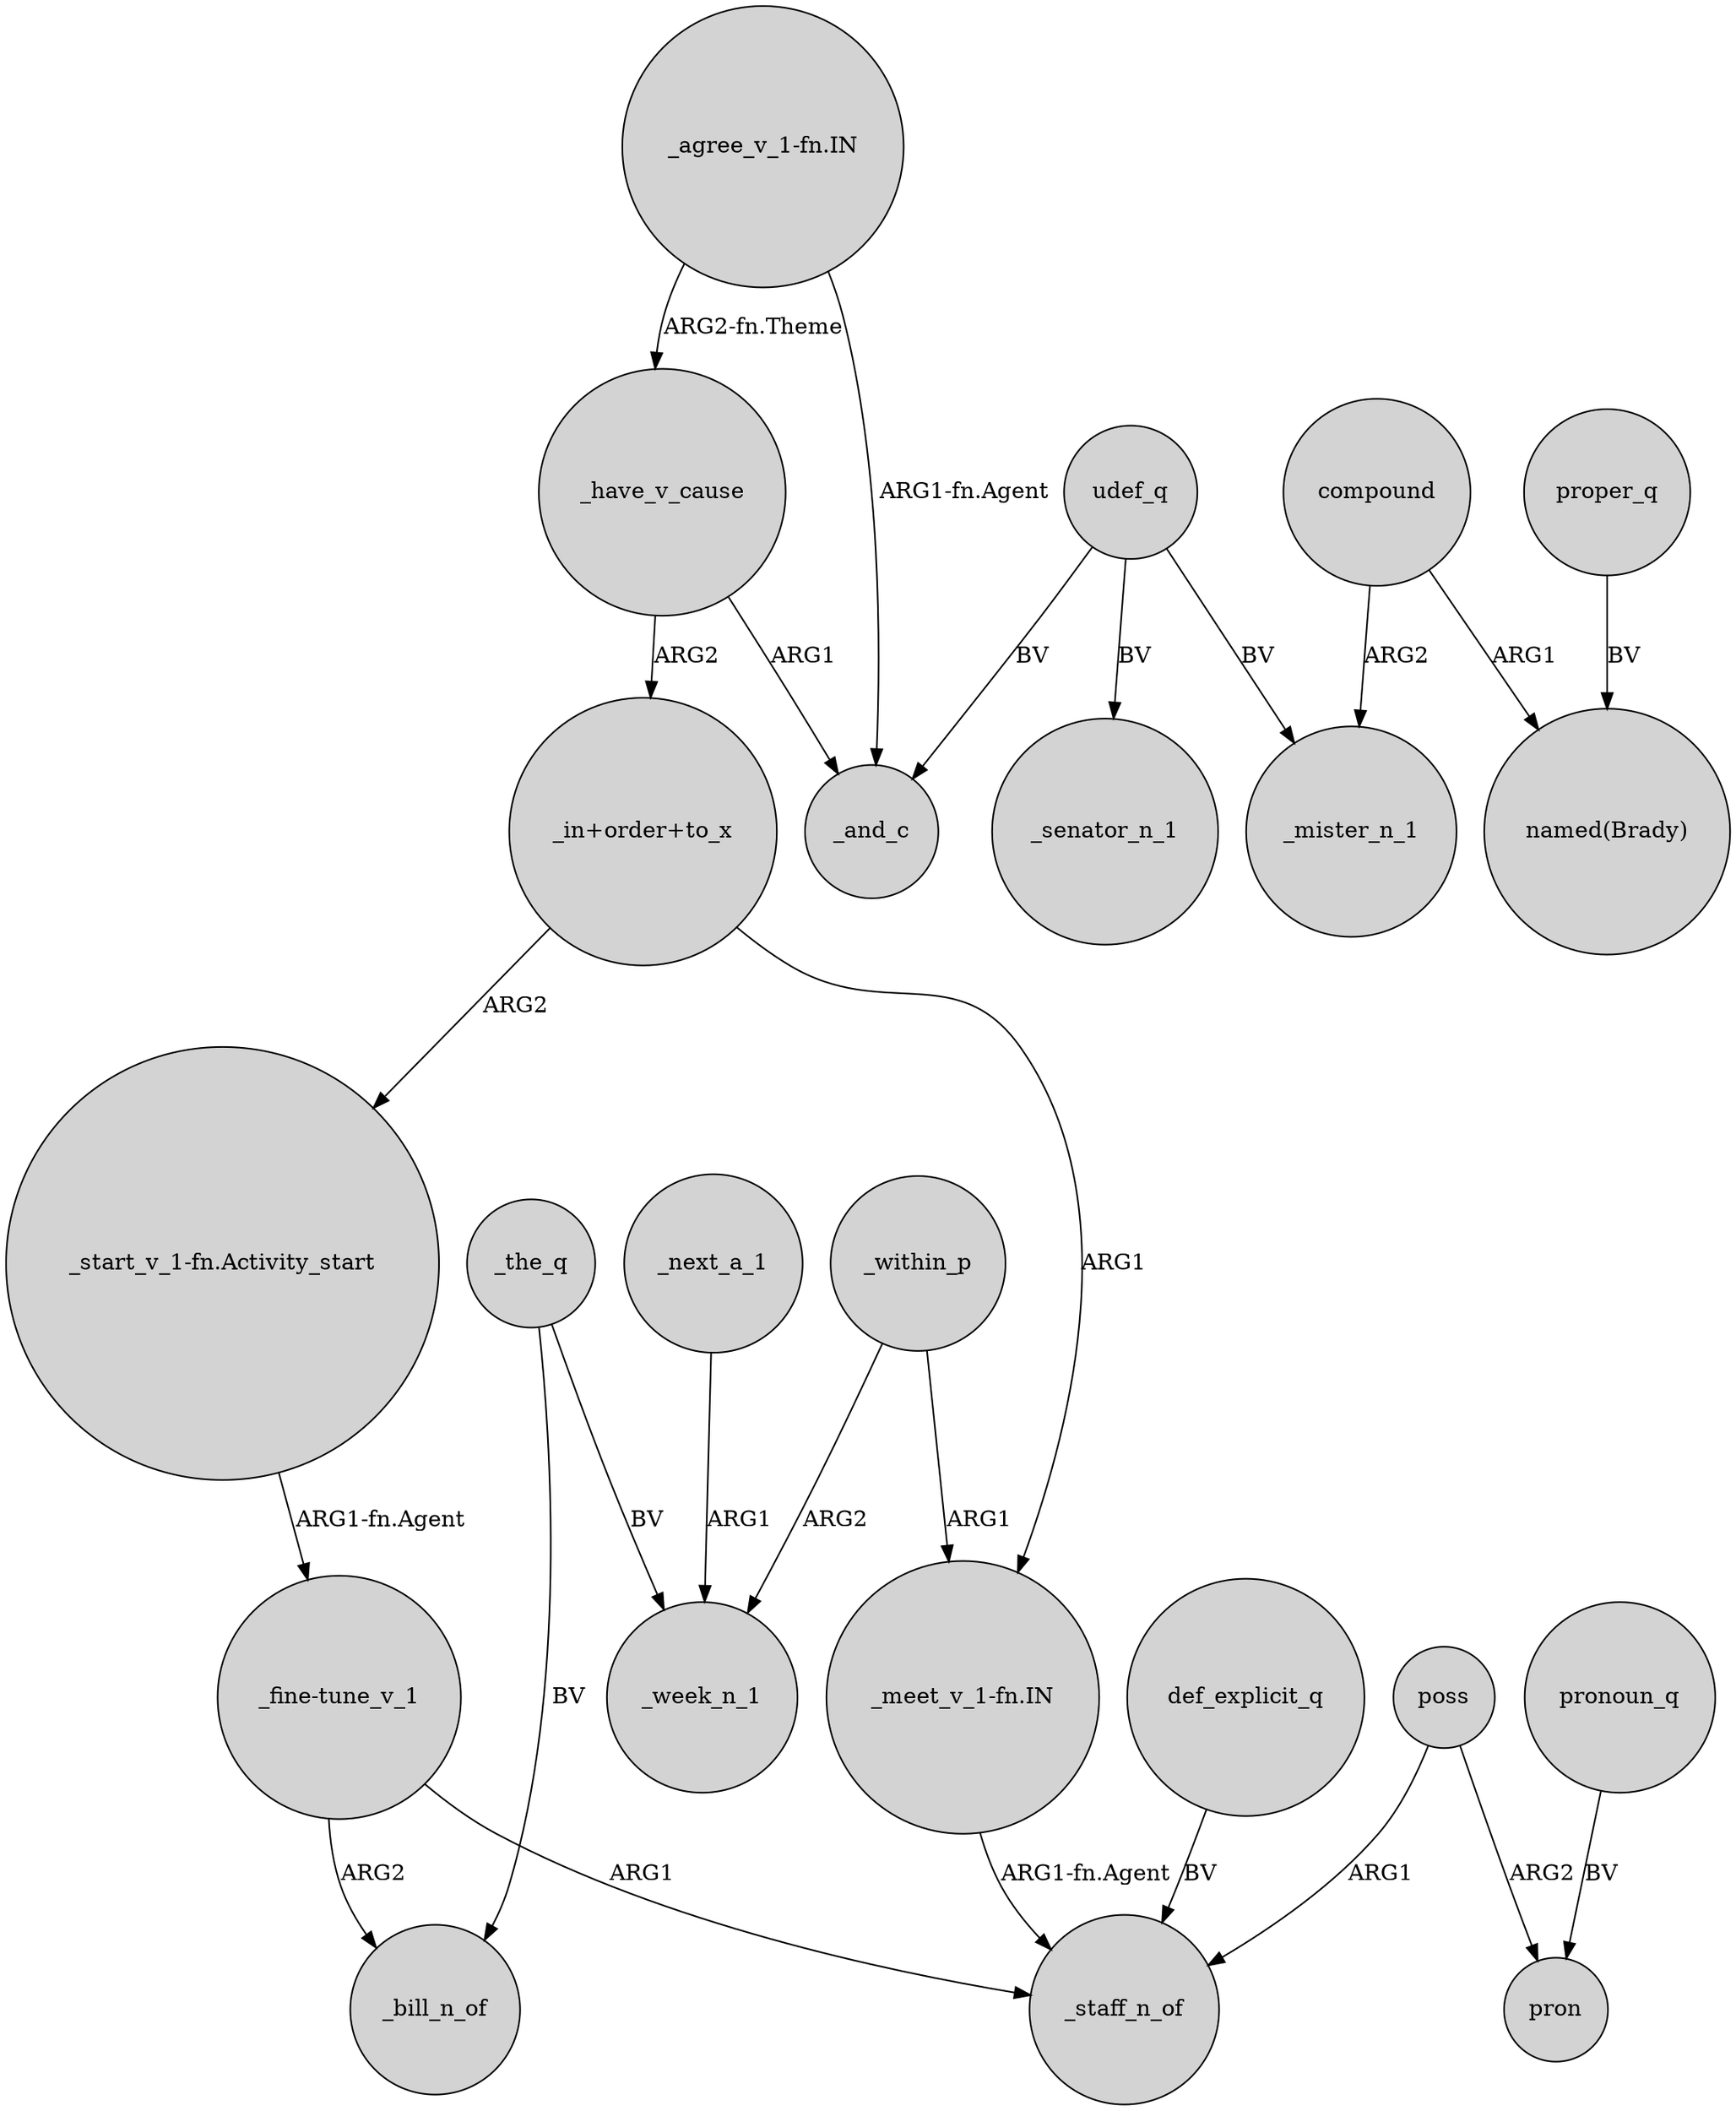 digraph {
	node [shape=circle style=filled]
	_the_q -> _bill_n_of [label=BV]
	"_meet_v_1-fn.IN" -> _staff_n_of [label="ARG1-fn.Agent"]
	"_start_v_1-fn.Activity_start" -> "_fine-tune_v_1" [label="ARG1-fn.Agent"]
	udef_q -> _senator_n_1 [label=BV]
	poss -> pron [label=ARG2]
	_have_v_cause -> "_in+order+to_x" [label=ARG2]
	"_fine-tune_v_1" -> _staff_n_of [label=ARG1]
	compound -> "named(Brady)" [label=ARG1]
	compound -> _mister_n_1 [label=ARG2]
	_within_p -> "_meet_v_1-fn.IN" [label=ARG1]
	udef_q -> _mister_n_1 [label=BV]
	"_agree_v_1-fn.IN" -> _and_c [label="ARG1-fn.Agent"]
	"_agree_v_1-fn.IN" -> _have_v_cause [label="ARG2-fn.Theme"]
	proper_q -> "named(Brady)" [label=BV]
	def_explicit_q -> _staff_n_of [label=BV]
	pronoun_q -> pron [label=BV]
	poss -> _staff_n_of [label=ARG1]
	"_in+order+to_x" -> "_start_v_1-fn.Activity_start" [label=ARG2]
	_the_q -> _week_n_1 [label=BV]
	_next_a_1 -> _week_n_1 [label=ARG1]
	_have_v_cause -> _and_c [label=ARG1]
	udef_q -> _and_c [label=BV]
	"_in+order+to_x" -> "_meet_v_1-fn.IN" [label=ARG1]
	"_fine-tune_v_1" -> _bill_n_of [label=ARG2]
	_within_p -> _week_n_1 [label=ARG2]
}
